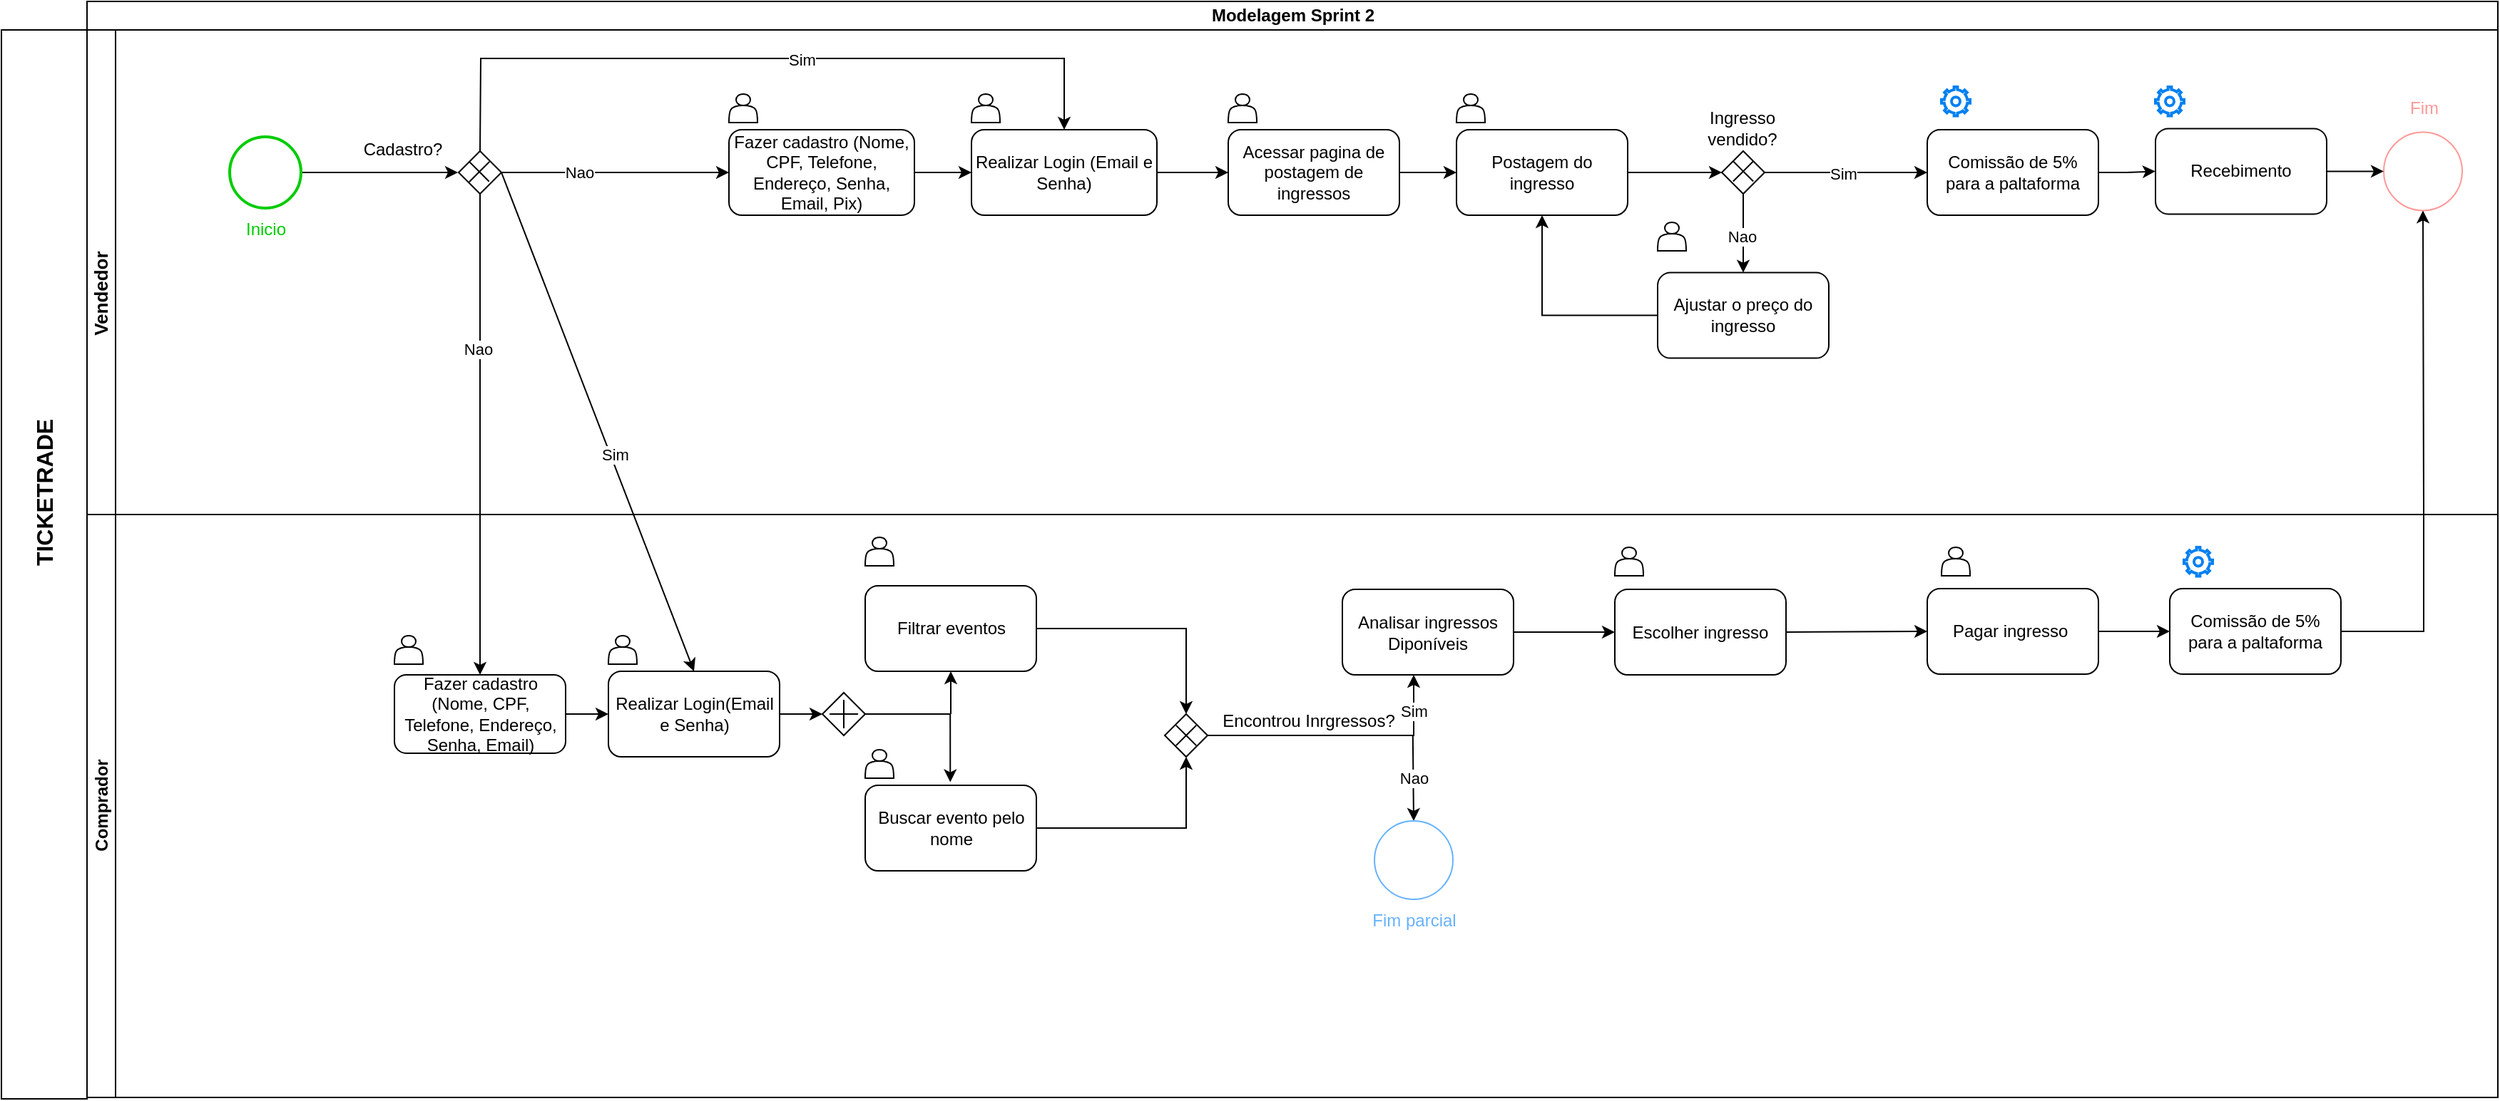 <mxfile version="21.7.1" type="google">
  <diagram name="Página-1" id="7RRLshy43I1ARh4z3GRz">
    <mxGraphModel grid="1" page="1" gridSize="10" guides="1" tooltips="1" connect="1" arrows="1" fold="1" pageScale="1" pageWidth="827" pageHeight="1169" background="#FFFFFF" math="0" shadow="0">
      <root>
        <mxCell id="0" />
        <mxCell id="1" parent="0" />
        <mxCell id="QcYheAJvlHMiwgrauYPP-4" value="Modelagem Sprint 2" style="swimlane;childLayout=stackLayout;resizeParent=1;resizeParentMax=0;horizontal=1;startSize=20;horizontalStack=0;html=1;" vertex="1" parent="1">
          <mxGeometry x="110" y="-680" width="1690" height="769" as="geometry">
            <mxRectangle x="20" y="70" width="70" height="30" as="alternateBounds" />
          </mxGeometry>
        </mxCell>
        <mxCell id="QcYheAJvlHMiwgrauYPP-5" value="&lt;font&gt;Vendedor&lt;br&gt;&lt;br&gt;&lt;/font&gt;" style="swimlane;startSize=20;horizontal=0;html=1;" vertex="1" parent="QcYheAJvlHMiwgrauYPP-4">
          <mxGeometry y="20" width="1690" height="749" as="geometry" />
        </mxCell>
        <mxCell id="aA3nxDWy53k3BgQftQap-38" value="" style="edgeStyle=orthogonalEdgeStyle;rounded=0;orthogonalLoop=1;jettySize=auto;html=1;entryX=0;entryY=0.5;entryDx=0;entryDy=0;" edge="1" parent="QcYheAJvlHMiwgrauYPP-5" source="QcYheAJvlHMiwgrauYPP-1" target="aA3nxDWy53k3BgQftQap-1">
          <mxGeometry relative="1" as="geometry" />
        </mxCell>
        <mxCell id="QcYheAJvlHMiwgrauYPP-1" value="Fazer cadastro (Nome, CPF, Telefone, Endereço, Senha, Email, Pix)" style="rounded=1;whiteSpace=wrap;html=1;" vertex="1" parent="QcYheAJvlHMiwgrauYPP-5">
          <mxGeometry x="450" y="70" width="130" height="60" as="geometry" />
        </mxCell>
        <mxCell id="G0I-At-CtuhnhPBTe-EC-16" style="edgeStyle=orthogonalEdgeStyle;rounded=0;orthogonalLoop=1;jettySize=auto;html=1;exitX=1;exitY=0.5;exitDx=0;exitDy=0;exitPerimeter=0;" edge="1" parent="QcYheAJvlHMiwgrauYPP-5" source="QcYheAJvlHMiwgrauYPP-3">
          <mxGeometry relative="1" as="geometry">
            <mxPoint x="260" y="100" as="targetPoint" />
          </mxGeometry>
        </mxCell>
        <mxCell id="QcYheAJvlHMiwgrauYPP-3" value="" style="strokeWidth=2;html=1;shape=mxgraph.flowchart.start_2;whiteSpace=wrap;strokeColor=#00CC00;" vertex="1" parent="QcYheAJvlHMiwgrauYPP-5">
          <mxGeometry x="100" y="75" width="50" height="50" as="geometry" />
        </mxCell>
        <mxCell id="NOd3RORWe2ZAU6HiwM3_-14" value="" style="endArrow=classic;html=1;rounded=0;entryX=0;entryY=0.5;entryDx=0;entryDy=0;exitX=1;exitY=0.5;exitDx=0;exitDy=0;" edge="1" parent="QcYheAJvlHMiwgrauYPP-5" source="sDPe8l35opI0_8zUpnqD-15" target="QcYheAJvlHMiwgrauYPP-1">
          <mxGeometry width="50" height="50" relative="1" as="geometry">
            <mxPoint x="370" y="100" as="sourcePoint" />
            <mxPoint x="345.5" y="165" as="targetPoint" />
          </mxGeometry>
        </mxCell>
        <mxCell id="XHQlC-V_Jws_UmB_GzIY-36" value="Nao" style="edgeLabel;html=1;align=center;verticalAlign=middle;resizable=0;points=[];" connectable="0" vertex="1" parent="NOd3RORWe2ZAU6HiwM3_-14">
          <mxGeometry x="-0.307" relative="1" as="geometry">
            <mxPoint x="-1" as="offset" />
          </mxGeometry>
        </mxCell>
        <mxCell id="aA3nxDWy53k3BgQftQap-39" value="" style="edgeStyle=orthogonalEdgeStyle;rounded=0;orthogonalLoop=1;jettySize=auto;html=1;" edge="1" parent="QcYheAJvlHMiwgrauYPP-5" source="aA3nxDWy53k3BgQftQap-1" target="sDPe8l35opI0_8zUpnqD-7">
          <mxGeometry relative="1" as="geometry" />
        </mxCell>
        <mxCell id="aA3nxDWy53k3BgQftQap-1" value="Realizar Login (Email e Senha)" style="rounded=1;whiteSpace=wrap;html=1;" vertex="1" parent="QcYheAJvlHMiwgrauYPP-5">
          <mxGeometry x="620" y="70" width="130" height="60" as="geometry" />
        </mxCell>
        <mxCell id="aA3nxDWy53k3BgQftQap-42" value="" style="edgeStyle=orthogonalEdgeStyle;rounded=0;orthogonalLoop=1;jettySize=auto;html=1;" edge="1" parent="QcYheAJvlHMiwgrauYPP-5" source="sDPe8l35opI0_8zUpnqD-7" target="sDPe8l35opI0_8zUpnqD-13">
          <mxGeometry relative="1" as="geometry" />
        </mxCell>
        <mxCell id="sDPe8l35opI0_8zUpnqD-7" value="Acessar pagina de postagem de ingressos" style="rounded=1;whiteSpace=wrap;html=1;" vertex="1" parent="QcYheAJvlHMiwgrauYPP-5">
          <mxGeometry x="800" y="70" width="120" height="60" as="geometry" />
        </mxCell>
        <mxCell id="aA3nxDWy53k3BgQftQap-23" value="" style="edgeStyle=orthogonalEdgeStyle;rounded=0;orthogonalLoop=1;jettySize=auto;html=1;entryX=0;entryY=0.5;entryDx=0;entryDy=0;" edge="1" parent="QcYheAJvlHMiwgrauYPP-5" source="sDPe8l35opI0_8zUpnqD-13" target="aA3nxDWy53k3BgQftQap-6">
          <mxGeometry relative="1" as="geometry" />
        </mxCell>
        <mxCell id="sDPe8l35opI0_8zUpnqD-13" value="Postagem do ingresso" style="rounded=1;whiteSpace=wrap;html=1;" vertex="1" parent="QcYheAJvlHMiwgrauYPP-5">
          <mxGeometry x="960" y="70" width="120" height="60" as="geometry" />
        </mxCell>
        <mxCell id="aA3nxDWy53k3BgQftQap-60" value="" style="edgeStyle=orthogonalEdgeStyle;rounded=0;orthogonalLoop=1;jettySize=auto;html=1;entryX=0;entryY=0.5;entryDx=0;entryDy=0;" edge="1" parent="QcYheAJvlHMiwgrauYPP-5" source="sDPe8l35opI0_8zUpnqD-14" target="G0I-At-CtuhnhPBTe-EC-31">
          <mxGeometry relative="1" as="geometry" />
        </mxCell>
        <mxCell id="sDPe8l35opI0_8zUpnqD-14" value="Comissão de 5% para a paltaforma" style="rounded=1;whiteSpace=wrap;html=1;" vertex="1" parent="QcYheAJvlHMiwgrauYPP-5">
          <mxGeometry x="1290" y="70" width="120" height="60" as="geometry" />
        </mxCell>
        <mxCell id="aA3nxDWy53k3BgQftQap-12" value="Ingresso vendido?" style="text;html=1;strokeColor=none;fillColor=none;align=center;verticalAlign=middle;whiteSpace=wrap;rounded=0;" vertex="1" parent="QcYheAJvlHMiwgrauYPP-5">
          <mxGeometry x="1113.5" y="52" width="93" height="34" as="geometry" />
        </mxCell>
        <mxCell id="aA3nxDWy53k3BgQftQap-24" value="" style="edgeStyle=orthogonalEdgeStyle;rounded=0;orthogonalLoop=1;jettySize=auto;html=1;" edge="1" parent="QcYheAJvlHMiwgrauYPP-5" source="aA3nxDWy53k3BgQftQap-6" target="sDPe8l35opI0_8zUpnqD-14">
          <mxGeometry relative="1" as="geometry" />
        </mxCell>
        <mxCell id="XHQlC-V_Jws_UmB_GzIY-80" value="Sim" style="edgeLabel;html=1;align=center;verticalAlign=middle;resizable=0;points=[];" vertex="1" connectable="0" parent="aA3nxDWy53k3BgQftQap-24">
          <mxGeometry x="-0.017" y="-1" relative="1" as="geometry">
            <mxPoint x="-1" as="offset" />
          </mxGeometry>
        </mxCell>
        <mxCell id="sDPe8l35opI0_8zUpnqD-15" value="" style="rhombus;whiteSpace=wrap;html=1;" vertex="1" parent="QcYheAJvlHMiwgrauYPP-5">
          <mxGeometry x="260.5" y="85" width="30" height="30" as="geometry" />
        </mxCell>
        <mxCell id="NOd3RORWe2ZAU6HiwM3_-22" value="" style="shape=cross;whiteSpace=wrap;html=1;size=0;rotation=-45;" vertex="1" parent="QcYheAJvlHMiwgrauYPP-5">
          <mxGeometry x="265.03" y="89.88" width="20" height="19.31" as="geometry" />
        </mxCell>
        <mxCell id="aA3nxDWy53k3BgQftQap-6" value="" style="rhombus;whiteSpace=wrap;html=1;" vertex="1" parent="QcYheAJvlHMiwgrauYPP-5">
          <mxGeometry x="1146" y="85" width="30" height="30" as="geometry" />
        </mxCell>
        <mxCell id="G0I-At-CtuhnhPBTe-EC-12" style="edgeStyle=orthogonalEdgeStyle;rounded=0;orthogonalLoop=1;jettySize=auto;html=1;exitX=0;exitY=0.5;exitDx=0;exitDy=0;entryX=0.5;entryY=1;entryDx=0;entryDy=0;" edge="1" parent="QcYheAJvlHMiwgrauYPP-5" source="aA3nxDWy53k3BgQftQap-44" target="sDPe8l35opI0_8zUpnqD-13">
          <mxGeometry relative="1" as="geometry">
            <mxPoint x="1000" y="200" as="targetPoint" />
          </mxGeometry>
        </mxCell>
        <mxCell id="aA3nxDWy53k3BgQftQap-44" value="Ajustar o preço do ingresso" style="rounded=1;whiteSpace=wrap;html=1;" vertex="1" parent="QcYheAJvlHMiwgrauYPP-5">
          <mxGeometry x="1101" y="170.31" width="120" height="60" as="geometry" />
        </mxCell>
        <mxCell id="XHQlC-V_Jws_UmB_GzIY-38" value="" style="endArrow=classic;html=1;rounded=0;entryX=0.5;entryY=0;entryDx=0;entryDy=0;exitX=0.5;exitY=0;exitDx=0;exitDy=0;" edge="1" parent="QcYheAJvlHMiwgrauYPP-5" source="sDPe8l35opI0_8zUpnqD-15" target="aA3nxDWy53k3BgQftQap-1">
          <mxGeometry width="50" height="50" relative="1" as="geometry">
            <mxPoint x="306.2" y="85.1" as="sourcePoint" />
            <mxPoint x="720" y="20" as="targetPoint" />
            <Array as="points">
              <mxPoint x="276" y="20" />
              <mxPoint x="685" y="20" />
            </Array>
          </mxGeometry>
        </mxCell>
        <mxCell id="XHQlC-V_Jws_UmB_GzIY-39" value="Sim" style="edgeLabel;html=1;align=center;verticalAlign=middle;resizable=0;points=[];" connectable="0" vertex="1" parent="XHQlC-V_Jws_UmB_GzIY-38">
          <mxGeometry x="0.107" y="-1" relative="1" as="geometry">
            <mxPoint as="offset" />
          </mxGeometry>
        </mxCell>
        <mxCell id="XHQlC-V_Jws_UmB_GzIY-77" value="&lt;font color=&quot;#00cc00&quot;&gt;Inicio&lt;/font&gt;" style="text;html=1;align=center;verticalAlign=middle;resizable=0;points=[];autosize=1;strokeColor=none;fillColor=none;" vertex="1" parent="QcYheAJvlHMiwgrauYPP-5">
          <mxGeometry x="100" y="125" width="50" height="30" as="geometry" />
        </mxCell>
        <mxCell id="NOd3RORWe2ZAU6HiwM3_-42" value="" style="shape=cross;whiteSpace=wrap;html=1;size=0;rotation=-45;" vertex="1" parent="QcYheAJvlHMiwgrauYPP-5">
          <mxGeometry x="1151" y="89.19" width="20" height="20" as="geometry" />
        </mxCell>
        <mxCell id="NOd3RORWe2ZAU6HiwM3_-47" value="" style="endArrow=classic;html=1;rounded=0;exitX=0.5;exitY=1;exitDx=0;exitDy=0;entryX=0.5;entryY=0;entryDx=0;entryDy=0;" edge="1" parent="QcYheAJvlHMiwgrauYPP-5" source="aA3nxDWy53k3BgQftQap-6" target="aA3nxDWy53k3BgQftQap-44">
          <mxGeometry width="50" height="50" relative="1" as="geometry">
            <mxPoint x="1160" y="120" as="sourcePoint" />
            <mxPoint x="1160" y="160" as="targetPoint" />
            <Array as="points" />
          </mxGeometry>
        </mxCell>
        <mxCell id="XHQlC-V_Jws_UmB_GzIY-79" value="Nao" style="edgeLabel;html=1;align=center;verticalAlign=middle;resizable=0;points=[];" vertex="1" connectable="0" parent="NOd3RORWe2ZAU6HiwM3_-47">
          <mxGeometry x="0.07" y="2" relative="1" as="geometry">
            <mxPoint x="-3" as="offset" />
          </mxGeometry>
        </mxCell>
        <mxCell id="XHQlC-V_Jws_UmB_GzIY-42" value="Cadastro?" style="text;html=1;align=center;verticalAlign=middle;resizable=0;points=[];autosize=1;strokeColor=none;fillColor=none;" vertex="1" parent="QcYheAJvlHMiwgrauYPP-5">
          <mxGeometry x="180.5" y="69.19" width="80" height="30" as="geometry" />
        </mxCell>
        <mxCell id="XHQlC-V_Jws_UmB_GzIY-111" value="" style="ellipse;whiteSpace=wrap;html=1;aspect=fixed;strokeColor=#FF9999;" vertex="1" parent="QcYheAJvlHMiwgrauYPP-5">
          <mxGeometry x="1610" y="71.69" width="55" height="55" as="geometry" />
        </mxCell>
        <mxCell id="XHQlC-V_Jws_UmB_GzIY-112" value="&lt;font color=&quot;#ff9999&quot;&gt;Fim&lt;/font&gt;" style="text;html=1;align=center;verticalAlign=middle;resizable=0;points=[];autosize=1;strokeColor=none;fillColor=none;" vertex="1" parent="QcYheAJvlHMiwgrauYPP-5">
          <mxGeometry x="1617.5" y="40" width="40" height="30" as="geometry" />
        </mxCell>
        <mxCell id="XHQlC-V_Jws_UmB_GzIY-118" value="" style="shape=actor;whiteSpace=wrap;html=1;" vertex="1" parent="QcYheAJvlHMiwgrauYPP-5">
          <mxGeometry x="450" y="45" width="20" height="20" as="geometry" />
        </mxCell>
        <mxCell id="XHQlC-V_Jws_UmB_GzIY-153" value="" style="shape=actor;whiteSpace=wrap;html=1;" vertex="1" parent="QcYheAJvlHMiwgrauYPP-5">
          <mxGeometry x="620" y="45" width="20" height="20" as="geometry" />
        </mxCell>
        <mxCell id="aA3nxDWy53k3BgQftQap-56" value="" style="shape=actor;whiteSpace=wrap;html=1;" vertex="1" parent="QcYheAJvlHMiwgrauYPP-5">
          <mxGeometry x="800" y="45" width="20" height="20" as="geometry" />
        </mxCell>
        <mxCell id="aA3nxDWy53k3BgQftQap-57" value="" style="shape=actor;whiteSpace=wrap;html=1;" vertex="1" parent="QcYheAJvlHMiwgrauYPP-5">
          <mxGeometry x="960" y="45" width="20" height="20" as="geometry" />
        </mxCell>
        <mxCell id="aA3nxDWy53k3BgQftQap-58" value="" style="shape=actor;whiteSpace=wrap;html=1;" vertex="1" parent="QcYheAJvlHMiwgrauYPP-5">
          <mxGeometry x="1101" y="135" width="20" height="20" as="geometry" />
        </mxCell>
        <mxCell id="G0I-At-CtuhnhPBTe-EC-24" value="" style="html=1;verticalLabelPosition=bottom;align=center;labelBackgroundColor=#ffffff;verticalAlign=top;strokeWidth=2;strokeColor=#0080F0;shadow=0;dashed=0;shape=mxgraph.ios7.icons.settings;" vertex="1" parent="QcYheAJvlHMiwgrauYPP-5">
          <mxGeometry x="1300" y="40" width="20" height="20.31" as="geometry" />
        </mxCell>
        <mxCell id="G0I-At-CtuhnhPBTe-EC-31" value="Recebimento" style="rounded=1;whiteSpace=wrap;html=1;" vertex="1" parent="QcYheAJvlHMiwgrauYPP-5">
          <mxGeometry x="1450" y="69.19" width="120" height="60" as="geometry" />
        </mxCell>
        <mxCell id="G0I-At-CtuhnhPBTe-EC-33" value="" style="html=1;verticalLabelPosition=bottom;align=center;labelBackgroundColor=#ffffff;verticalAlign=top;strokeWidth=2;strokeColor=#0080F0;shadow=0;dashed=0;shape=mxgraph.ios7.icons.settings;" vertex="1" parent="QcYheAJvlHMiwgrauYPP-5">
          <mxGeometry x="1450" y="40" width="20" height="20.31" as="geometry" />
        </mxCell>
        <mxCell id="XHQlC-V_Jws_UmB_GzIY-165" value="" style="endArrow=classic;html=1;rounded=0;entryX=0;entryY=0.5;entryDx=0;entryDy=0;exitX=1;exitY=0.5;exitDx=0;exitDy=0;" edge="1" parent="QcYheAJvlHMiwgrauYPP-5" source="G0I-At-CtuhnhPBTe-EC-31" target="XHQlC-V_Jws_UmB_GzIY-111">
          <mxGeometry width="50" height="50" relative="1" as="geometry">
            <mxPoint x="1560" y="99" as="sourcePoint" />
            <mxPoint x="1620" y="55" as="targetPoint" />
          </mxGeometry>
        </mxCell>
        <mxCell id="QcYheAJvlHMiwgrauYPP-6" value="Comprador" style="swimlane;startSize=20;horizontal=0;html=1;strokeColor=#000000;" vertex="1" parent="QcYheAJvlHMiwgrauYPP-5">
          <mxGeometry y="340" width="1690" height="409" as="geometry" />
        </mxCell>
        <mxCell id="NOd3RORWe2ZAU6HiwM3_-9" value="Fazer cadastro (Nome, CPF, Telefone, Endereço, Senha, Email)" style="rounded=1;whiteSpace=wrap;html=1;" vertex="1" parent="QcYheAJvlHMiwgrauYPP-6">
          <mxGeometry x="215.5" y="112.5" width="120" height="55" as="geometry" />
        </mxCell>
        <mxCell id="NOd3RORWe2ZAU6HiwM3_-15" value="" style="endArrow=classic;html=1;rounded=0;exitX=1;exitY=0.5;exitDx=0;exitDy=0;entryX=0;entryY=0.5;entryDx=0;entryDy=0;" edge="1" parent="QcYheAJvlHMiwgrauYPP-6" source="NOd3RORWe2ZAU6HiwM3_-9" target="NOd3RORWe2ZAU6HiwM3_-16">
          <mxGeometry width="50" height="50" relative="1" as="geometry">
            <mxPoint x="395.5" y="170" as="sourcePoint" />
            <mxPoint x="405.5" y="140" as="targetPoint" />
          </mxGeometry>
        </mxCell>
        <mxCell id="NOd3RORWe2ZAU6HiwM3_-16" value="Realizar Login(Email e Senha)" style="rounded=1;whiteSpace=wrap;html=1;" vertex="1" parent="QcYheAJvlHMiwgrauYPP-6">
          <mxGeometry x="365.5" y="110" width="120" height="60" as="geometry" />
        </mxCell>
        <mxCell id="sDPe8l35opI0_8zUpnqD-9" value="Buscar evento pelo nome" style="rounded=1;whiteSpace=wrap;html=1;" vertex="1" parent="QcYheAJvlHMiwgrauYPP-6">
          <mxGeometry x="545.5" y="190" width="120" height="60" as="geometry" />
        </mxCell>
        <mxCell id="sDPe8l35opI0_8zUpnqD-8" value="Filtrar eventos" style="rounded=1;whiteSpace=wrap;html=1;" vertex="1" parent="QcYheAJvlHMiwgrauYPP-6">
          <mxGeometry x="545.5" y="50" width="120" height="60" as="geometry" />
        </mxCell>
        <mxCell id="sDPe8l35opI0_8zUpnqD-10" value="Analisar ingressos Diponíveis" style="rounded=1;whiteSpace=wrap;html=1;" vertex="1" parent="QcYheAJvlHMiwgrauYPP-6">
          <mxGeometry x="880" y="52.5" width="120" height="60" as="geometry" />
        </mxCell>
        <mxCell id="sDPe8l35opI0_8zUpnqD-11" value="Escolher ingresso" style="rounded=1;whiteSpace=wrap;html=1;" vertex="1" parent="QcYheAJvlHMiwgrauYPP-6">
          <mxGeometry x="1071" y="52.5" width="120" height="60" as="geometry" />
        </mxCell>
        <mxCell id="G0I-At-CtuhnhPBTe-EC-36" style="edgeStyle=orthogonalEdgeStyle;rounded=0;orthogonalLoop=1;jettySize=auto;html=1;exitX=1;exitY=0.5;exitDx=0;exitDy=0;entryX=0;entryY=0.5;entryDx=0;entryDy=0;" edge="1" parent="QcYheAJvlHMiwgrauYPP-6" source="sDPe8l35opI0_8zUpnqD-12" target="G0I-At-CtuhnhPBTe-EC-32">
          <mxGeometry relative="1" as="geometry" />
        </mxCell>
        <mxCell id="sDPe8l35opI0_8zUpnqD-12" value="Pagar ingresso&amp;nbsp;" style="rounded=1;whiteSpace=wrap;html=1;" vertex="1" parent="QcYheAJvlHMiwgrauYPP-6">
          <mxGeometry x="1290" y="52" width="120" height="60" as="geometry" />
        </mxCell>
        <mxCell id="sDPe8l35opI0_8zUpnqD-21" value="" style="edgeStyle=orthogonalEdgeStyle;rounded=0;orthogonalLoop=1;jettySize=auto;html=1;" edge="1" parent="QcYheAJvlHMiwgrauYPP-6" source="sDPe8l35opI0_8zUpnqD-16" target="sDPe8l35opI0_8zUpnqD-10">
          <mxGeometry relative="1" as="geometry">
            <Array as="points">
              <mxPoint x="930" y="155" />
            </Array>
          </mxGeometry>
        </mxCell>
        <mxCell id="XHQlC-V_Jws_UmB_GzIY-76" value="Sim&lt;br&gt;" style="edgeLabel;html=1;align=center;verticalAlign=middle;resizable=0;points=[];" vertex="1" connectable="0" parent="sDPe8l35opI0_8zUpnqD-21">
          <mxGeometry x="0.708" y="-10" relative="1" as="geometry">
            <mxPoint x="-10" y="-2" as="offset" />
          </mxGeometry>
        </mxCell>
        <mxCell id="NOd3RORWe2ZAU6HiwM3_-26" style="edgeStyle=orthogonalEdgeStyle;rounded=0;orthogonalLoop=1;jettySize=auto;html=1;exitX=0.5;exitY=1;exitDx=0;exitDy=0;entryX=0.5;entryY=0;entryDx=0;entryDy=0;" edge="1" parent="QcYheAJvlHMiwgrauYPP-6" source="sDPe8l35opI0_8zUpnqD-16" target="sDPe8l35opI0_8zUpnqD-16">
          <mxGeometry relative="1" as="geometry">
            <mxPoint x="770.5" y="200" as="targetPoint" />
          </mxGeometry>
        </mxCell>
        <mxCell id="sDPe8l35opI0_8zUpnqD-16" value="" style="rhombus;whiteSpace=wrap;html=1;" vertex="1" parent="QcYheAJvlHMiwgrauYPP-6">
          <mxGeometry x="755.5" y="140" width="30" height="30" as="geometry" />
        </mxCell>
        <mxCell id="NOd3RORWe2ZAU6HiwM3_-24" value="" style="endArrow=classic;html=1;rounded=0;" edge="1" parent="QcYheAJvlHMiwgrauYPP-6">
          <mxGeometry width="50" height="50" relative="1" as="geometry">
            <mxPoint x="929.41" y="155" as="sourcePoint" />
            <mxPoint x="930" y="215" as="targetPoint" />
            <Array as="points" />
          </mxGeometry>
        </mxCell>
        <mxCell id="XHQlC-V_Jws_UmB_GzIY-73" value="Nao" style="edgeLabel;html=1;align=center;verticalAlign=middle;resizable=0;points=[];" connectable="0" vertex="1" parent="NOd3RORWe2ZAU6HiwM3_-24">
          <mxGeometry x="-0.178" y="7" relative="1" as="geometry">
            <mxPoint x="-7" y="5" as="offset" />
          </mxGeometry>
        </mxCell>
        <mxCell id="NOd3RORWe2ZAU6HiwM3_-29" value="" style="shape=cross;whiteSpace=wrap;html=1;size=0;rotation=-45;" vertex="1" parent="QcYheAJvlHMiwgrauYPP-6">
          <mxGeometry x="760.5" y="145" width="20" height="20" as="geometry" />
        </mxCell>
        <mxCell id="XHQlC-V_Jws_UmB_GzIY-2" value="" style="ellipse;whiteSpace=wrap;html=1;aspect=fixed;strokeColor=#66B2FF;" vertex="1" parent="QcYheAJvlHMiwgrauYPP-6">
          <mxGeometry x="902.5" y="215" width="55" height="55" as="geometry" />
        </mxCell>
        <mxCell id="XHQlC-V_Jws_UmB_GzIY-3" value="&lt;font color=&quot;#66b2ff&quot;&gt;Fim parcial&lt;/font&gt;" style="text;html=1;align=center;verticalAlign=middle;resizable=0;points=[];autosize=1;strokeColor=none;fillColor=none;" vertex="1" parent="QcYheAJvlHMiwgrauYPP-6">
          <mxGeometry x="890" y="270" width="80" height="30" as="geometry" />
        </mxCell>
        <mxCell id="XHQlC-V_Jws_UmB_GzIY-5" value="" style="endArrow=classic;html=1;rounded=0;entryX=0;entryY=0.5;entryDx=0;entryDy=0;" edge="1" parent="QcYheAJvlHMiwgrauYPP-6" target="XHQlC-V_Jws_UmB_GzIY-7">
          <mxGeometry width="50" height="50" relative="1" as="geometry">
            <mxPoint x="485.5" y="140" as="sourcePoint" />
            <mxPoint x="535.5" y="90" as="targetPoint" />
          </mxGeometry>
        </mxCell>
        <mxCell id="XHQlC-V_Jws_UmB_GzIY-7" value="" style="rhombus;whiteSpace=wrap;html=1;" vertex="1" parent="QcYheAJvlHMiwgrauYPP-6">
          <mxGeometry x="515.5" y="125" width="30" height="30" as="geometry" />
        </mxCell>
        <mxCell id="XHQlC-V_Jws_UmB_GzIY-26" value="" style="edgeStyle=orthogonalEdgeStyle;rounded=0;orthogonalLoop=1;jettySize=auto;html=1;exitX=1;exitY=0.5;exitDx=0;exitDy=0;entryX=0.497;entryY=-0.037;entryDx=0;entryDy=0;entryPerimeter=0;" edge="1" parent="QcYheAJvlHMiwgrauYPP-6" source="XHQlC-V_Jws_UmB_GzIY-7" target="sDPe8l35opI0_8zUpnqD-9">
          <mxGeometry relative="1" as="geometry">
            <mxPoint x="531.514" y="154.128" as="sourcePoint" />
            <mxPoint x="605.5" y="180" as="targetPoint" />
            <Array as="points">
              <mxPoint x="605.5" y="140" />
            </Array>
          </mxGeometry>
        </mxCell>
        <mxCell id="aA3nxDWy53k3BgQftQap-34" value="" style="endArrow=classic;html=1;rounded=0;entryX=0;entryY=0.5;entryDx=0;entryDy=0;exitX=1;exitY=0.5;exitDx=0;exitDy=0;" edge="1" parent="QcYheAJvlHMiwgrauYPP-6" source="sDPe8l35opI0_8zUpnqD-10" target="sDPe8l35opI0_8zUpnqD-11">
          <mxGeometry relative="1" as="geometry">
            <mxPoint x="990" y="85" as="sourcePoint" />
            <mxPoint x="975.5" y="85" as="targetPoint" />
          </mxGeometry>
        </mxCell>
        <mxCell id="XHQlC-V_Jws_UmB_GzIY-23" value="" style="endArrow=classic;html=1;rounded=0;entryX=0;entryY=0.5;entryDx=0;entryDy=0;exitX=1;exitY=0.5;exitDx=0;exitDy=0;" edge="1" parent="QcYheAJvlHMiwgrauYPP-6" source="sDPe8l35opI0_8zUpnqD-11" target="sDPe8l35opI0_8zUpnqD-12">
          <mxGeometry relative="1" as="geometry">
            <mxPoint x="1095.5" y="84.41" as="sourcePoint" />
            <mxPoint x="1290" y="84.91" as="targetPoint" />
          </mxGeometry>
        </mxCell>
        <mxCell id="NOd3RORWe2ZAU6HiwM3_-37" value="" style="shape=cross;whiteSpace=wrap;html=1;size=0;" vertex="1" parent="QcYheAJvlHMiwgrauYPP-6">
          <mxGeometry x="520.5" y="130" width="20" height="20" as="geometry" />
        </mxCell>
        <mxCell id="XHQlC-V_Jws_UmB_GzIY-28" value="" style="endArrow=classic;html=1;rounded=0;entryX=0.5;entryY=1;entryDx=0;entryDy=0;" edge="1" parent="QcYheAJvlHMiwgrauYPP-6" target="sDPe8l35opI0_8zUpnqD-8">
          <mxGeometry width="50" height="50" relative="1" as="geometry">
            <mxPoint x="605.5" y="140" as="sourcePoint" />
            <mxPoint x="655.5" y="90" as="targetPoint" />
          </mxGeometry>
        </mxCell>
        <mxCell id="NOd3RORWe2ZAU6HiwM3_-38" value="" style="endArrow=classic;html=1;rounded=0;exitX=1;exitY=0.5;exitDx=0;exitDy=0;entryX=0.5;entryY=0;entryDx=0;entryDy=0;" edge="1" parent="QcYheAJvlHMiwgrauYPP-6" source="sDPe8l35opI0_8zUpnqD-8" target="sDPe8l35opI0_8zUpnqD-16">
          <mxGeometry width="50" height="50" relative="1" as="geometry">
            <mxPoint x="705.5" y="110" as="sourcePoint" />
            <mxPoint x="755.5" y="155" as="targetPoint" />
            <Array as="points">
              <mxPoint x="770.5" y="80" />
            </Array>
          </mxGeometry>
        </mxCell>
        <mxCell id="NOd3RORWe2ZAU6HiwM3_-39" value="" style="endArrow=classic;html=1;rounded=0;exitX=1;exitY=0.5;exitDx=0;exitDy=0;entryX=0.5;entryY=1;entryDx=0;entryDy=0;" edge="1" parent="QcYheAJvlHMiwgrauYPP-6" source="sDPe8l35opI0_8zUpnqD-9" target="sDPe8l35opI0_8zUpnqD-16">
          <mxGeometry width="50" height="50" relative="1" as="geometry">
            <mxPoint x="705.5" y="250" as="sourcePoint" />
            <mxPoint x="715.5" y="150" as="targetPoint" />
            <Array as="points">
              <mxPoint x="770.5" y="220" />
            </Array>
          </mxGeometry>
        </mxCell>
        <mxCell id="XHQlC-V_Jws_UmB_GzIY-72" value="Encontrou Inrgressos?" style="text;html=1;align=center;verticalAlign=middle;resizable=0;points=[];autosize=1;strokeColor=none;fillColor=none;" vertex="1" parent="QcYheAJvlHMiwgrauYPP-6">
          <mxGeometry x="785.5" y="130" width="140" height="30" as="geometry" />
        </mxCell>
        <mxCell id="XHQlC-V_Jws_UmB_GzIY-119" value="" style="shape=actor;whiteSpace=wrap;html=1;" vertex="1" parent="QcYheAJvlHMiwgrauYPP-6">
          <mxGeometry x="215.5" y="85" width="20" height="20" as="geometry" />
        </mxCell>
        <mxCell id="XHQlC-V_Jws_UmB_GzIY-120" value="" style="shape=actor;whiteSpace=wrap;html=1;" vertex="1" parent="QcYheAJvlHMiwgrauYPP-6">
          <mxGeometry x="365.5" y="85" width="20" height="20" as="geometry" />
        </mxCell>
        <mxCell id="XHQlC-V_Jws_UmB_GzIY-154" value="" style="shape=actor;whiteSpace=wrap;html=1;" vertex="1" parent="QcYheAJvlHMiwgrauYPP-6">
          <mxGeometry x="545.5" y="165" width="20" height="20" as="geometry" />
        </mxCell>
        <mxCell id="XHQlC-V_Jws_UmB_GzIY-158" value="" style="shape=actor;whiteSpace=wrap;html=1;" vertex="1" parent="QcYheAJvlHMiwgrauYPP-6">
          <mxGeometry x="1071" y="23" width="20" height="20" as="geometry" />
        </mxCell>
        <mxCell id="G0I-At-CtuhnhPBTe-EC-27" value="" style="shape=actor;whiteSpace=wrap;html=1;" vertex="1" parent="QcYheAJvlHMiwgrauYPP-6">
          <mxGeometry x="545.5" y="16" width="20" height="20" as="geometry" />
        </mxCell>
        <mxCell id="XHQlC-V_Jws_UmB_GzIY-161" value="" style="shape=actor;whiteSpace=wrap;html=1;" vertex="1" parent="QcYheAJvlHMiwgrauYPP-6">
          <mxGeometry x="1300" y="23" width="20" height="20" as="geometry" />
        </mxCell>
        <mxCell id="G0I-At-CtuhnhPBTe-EC-30" value="" style="shape=image;html=1;verticalAlign=top;verticalLabelPosition=bottom;labelBackgroundColor=#ffffff;imageAspect=0;aspect=fixed;image=https://cdn1.iconfinder.com/data/icons/hawcons/32/700015-icon-27-one-finger-click-128.png;direction=south;" vertex="1" parent="QcYheAJvlHMiwgrauYPP-6">
          <mxGeometry x="868.5" y="18" width="34" height="34" as="geometry" />
        </mxCell>
        <mxCell id="G0I-At-CtuhnhPBTe-EC-32" value="Comissão de 5% para a paltaforma" style="rounded=1;whiteSpace=wrap;html=1;" vertex="1" parent="QcYheAJvlHMiwgrauYPP-6">
          <mxGeometry x="1460" y="52" width="120" height="60" as="geometry" />
        </mxCell>
        <mxCell id="G0I-At-CtuhnhPBTe-EC-34" value="" style="html=1;verticalLabelPosition=bottom;align=center;labelBackgroundColor=#ffffff;verticalAlign=top;strokeWidth=2;strokeColor=#0080F0;shadow=0;dashed=0;shape=mxgraph.ios7.icons.settings;" vertex="1" parent="QcYheAJvlHMiwgrauYPP-6">
          <mxGeometry x="1470" y="23" width="20" height="20.31" as="geometry" />
        </mxCell>
        <mxCell id="NOd3RORWe2ZAU6HiwM3_-8" value="" style="endArrow=classic;html=1;rounded=0;entryX=0.5;entryY=0;entryDx=0;entryDy=0;exitX=0.5;exitY=1;exitDx=0;exitDy=0;" edge="1" parent="QcYheAJvlHMiwgrauYPP-5" source="sDPe8l35opI0_8zUpnqD-15" target="NOd3RORWe2ZAU6HiwM3_-9">
          <mxGeometry width="50" height="50" relative="1" as="geometry">
            <mxPoint x="274.91" y="125" as="sourcePoint" />
            <mxPoint x="274.91" y="340" as="targetPoint" />
          </mxGeometry>
        </mxCell>
        <mxCell id="XHQlC-V_Jws_UmB_GzIY-35" value="Nao" style="edgeLabel;html=1;align=center;verticalAlign=middle;resizable=0;points=[];" connectable="0" vertex="1" parent="NOd3RORWe2ZAU6HiwM3_-8">
          <mxGeometry x="-0.353" y="-2" relative="1" as="geometry">
            <mxPoint as="offset" />
          </mxGeometry>
        </mxCell>
        <mxCell id="aA3nxDWy53k3BgQftQap-55" value="" style="endArrow=classic;html=1;rounded=0;entryX=0.5;entryY=1;entryDx=0;entryDy=0;exitX=1;exitY=0.5;exitDx=0;exitDy=0;" edge="1" parent="QcYheAJvlHMiwgrauYPP-5" source="G0I-At-CtuhnhPBTe-EC-32" target="XHQlC-V_Jws_UmB_GzIY-111">
          <mxGeometry width="50" height="50" relative="1" as="geometry">
            <mxPoint x="1410" y="315" as="sourcePoint" />
            <mxPoint x="1530" y="315" as="targetPoint" />
            <Array as="points">
              <mxPoint x="1638" y="422" />
              <mxPoint x="1638" y="332" />
            </Array>
          </mxGeometry>
        </mxCell>
        <mxCell id="aA3nxDWy53k3BgQftQap-61" value="&lt;font size=&quot;1&quot; style=&quot;&quot;&gt;&lt;b style=&quot;font-size: 13px;&quot;&gt;Vendedor&lt;/b&gt;&lt;/font&gt;" style="text;html=1;align=center;verticalAlign=middle;resizable=0;points=[];autosize=1;strokeColor=none;fillColor=none;rotation=-90;" vertex="1" parent="QcYheAJvlHMiwgrauYPP-5">
          <mxGeometry x="-30" y="170.31" width="80" height="30" as="geometry" />
        </mxCell>
        <mxCell id="G0I-At-CtuhnhPBTe-EC-40" value="" style="endArrow=classic;html=1;rounded=0;entryX=0.5;entryY=0;entryDx=0;entryDy=0;exitX=1;exitY=0.5;exitDx=0;exitDy=0;" edge="1" parent="QcYheAJvlHMiwgrauYPP-5" source="sDPe8l35opI0_8zUpnqD-15" target="NOd3RORWe2ZAU6HiwM3_-16">
          <mxGeometry width="50" height="50" relative="1" as="geometry">
            <mxPoint x="330" y="180" as="sourcePoint" />
            <mxPoint x="380" y="130" as="targetPoint" />
          </mxGeometry>
        </mxCell>
        <mxCell id="XHQlC-V_Jws_UmB_GzIY-173" value="Sim&lt;br&gt;" style="edgeLabel;html=1;align=center;verticalAlign=middle;resizable=0;points=[];" vertex="1" connectable="0" parent="G0I-At-CtuhnhPBTe-EC-40">
          <mxGeometry x="0.136" y="3" relative="1" as="geometry">
            <mxPoint as="offset" />
          </mxGeometry>
        </mxCell>
        <mxCell id="XHQlC-V_Jws_UmB_GzIY-168" value="" style="rounded=0;whiteSpace=wrap;html=1;direction=south;" vertex="1" parent="1">
          <mxGeometry x="50" y="-660" width="60" height="750" as="geometry" />
        </mxCell>
        <mxCell id="aA3nxDWy53k3BgQftQap-62" value="&lt;font style=&quot;font-size: 16px;&quot;&gt;&lt;b&gt;TICKETRADE&lt;/b&gt;&lt;/font&gt;" style="text;html=1;align=center;verticalAlign=middle;resizable=0;points=[];autosize=1;strokeColor=none;fillColor=none;rotation=-90;" vertex="1" parent="1">
          <mxGeometry x="15" y="-350" width="130" height="30" as="geometry" />
        </mxCell>
      </root>
    </mxGraphModel>
  </diagram>
</mxfile>
